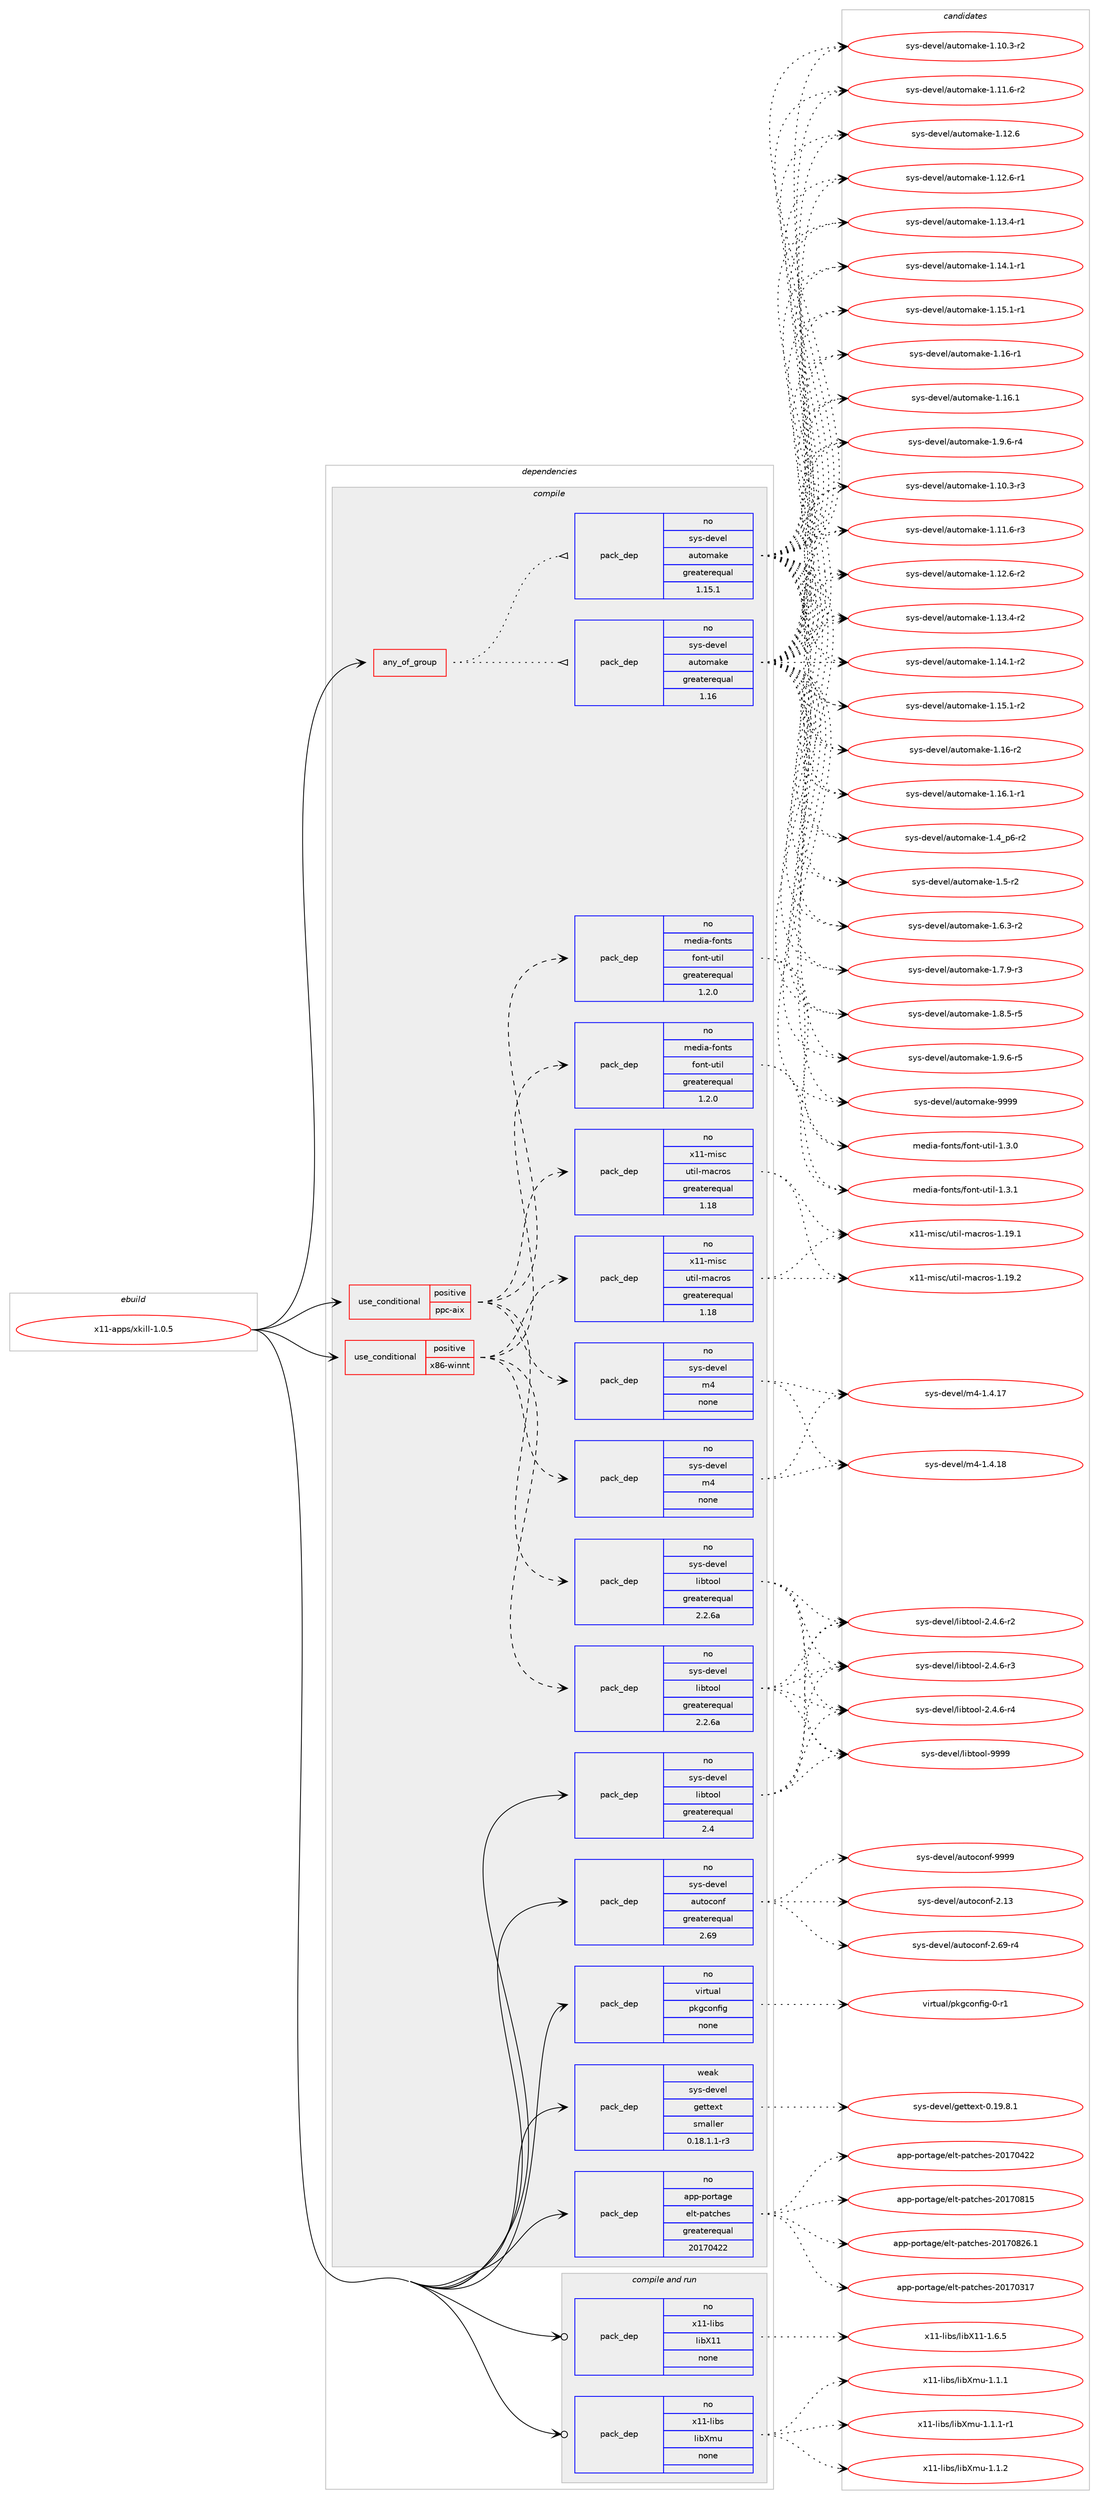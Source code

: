digraph prolog {

# *************
# Graph options
# *************

newrank=true;
concentrate=true;
compound=true;
graph [rankdir=LR,fontname=Helvetica,fontsize=10,ranksep=1.5];#, ranksep=2.5, nodesep=0.2];
edge  [arrowhead=vee];
node  [fontname=Helvetica,fontsize=10];

# **********
# The ebuild
# **********

subgraph cluster_leftcol {
color=gray;
rank=same;
label=<<i>ebuild</i>>;
id [label="x11-apps/xkill-1.0.5", color=red, width=4, href="../x11-apps/xkill-1.0.5.svg"];
}

# ****************
# The dependencies
# ****************

subgraph cluster_midcol {
color=gray;
label=<<i>dependencies</i>>;
subgraph cluster_compile {
fillcolor="#eeeeee";
style=filled;
label=<<i>compile</i>>;
subgraph any91 {
dependency7931 [label=<<TABLE BORDER="0" CELLBORDER="1" CELLSPACING="0" CELLPADDING="4"><TR><TD CELLPADDING="10">any_of_group</TD></TR></TABLE>>, shape=none, color=red];subgraph pack6899 {
dependency7932 [label=<<TABLE BORDER="0" CELLBORDER="1" CELLSPACING="0" CELLPADDING="4" WIDTH="220"><TR><TD ROWSPAN="6" CELLPADDING="30">pack_dep</TD></TR><TR><TD WIDTH="110">no</TD></TR><TR><TD>sys-devel</TD></TR><TR><TD>automake</TD></TR><TR><TD>greaterequal</TD></TR><TR><TD>1.16</TD></TR></TABLE>>, shape=none, color=blue];
}
dependency7931:e -> dependency7932:w [weight=20,style="dotted",arrowhead="oinv"];
subgraph pack6900 {
dependency7933 [label=<<TABLE BORDER="0" CELLBORDER="1" CELLSPACING="0" CELLPADDING="4" WIDTH="220"><TR><TD ROWSPAN="6" CELLPADDING="30">pack_dep</TD></TR><TR><TD WIDTH="110">no</TD></TR><TR><TD>sys-devel</TD></TR><TR><TD>automake</TD></TR><TR><TD>greaterequal</TD></TR><TR><TD>1.15.1</TD></TR></TABLE>>, shape=none, color=blue];
}
dependency7931:e -> dependency7933:w [weight=20,style="dotted",arrowhead="oinv"];
}
id:e -> dependency7931:w [weight=20,style="solid",arrowhead="vee"];
subgraph cond941 {
dependency7934 [label=<<TABLE BORDER="0" CELLBORDER="1" CELLSPACING="0" CELLPADDING="4"><TR><TD ROWSPAN="3" CELLPADDING="10">use_conditional</TD></TR><TR><TD>positive</TD></TR><TR><TD>ppc-aix</TD></TR></TABLE>>, shape=none, color=red];
subgraph pack6901 {
dependency7935 [label=<<TABLE BORDER="0" CELLBORDER="1" CELLSPACING="0" CELLPADDING="4" WIDTH="220"><TR><TD ROWSPAN="6" CELLPADDING="30">pack_dep</TD></TR><TR><TD WIDTH="110">no</TD></TR><TR><TD>sys-devel</TD></TR><TR><TD>libtool</TD></TR><TR><TD>greaterequal</TD></TR><TR><TD>2.2.6a</TD></TR></TABLE>>, shape=none, color=blue];
}
dependency7934:e -> dependency7935:w [weight=20,style="dashed",arrowhead="vee"];
subgraph pack6902 {
dependency7936 [label=<<TABLE BORDER="0" CELLBORDER="1" CELLSPACING="0" CELLPADDING="4" WIDTH="220"><TR><TD ROWSPAN="6" CELLPADDING="30">pack_dep</TD></TR><TR><TD WIDTH="110">no</TD></TR><TR><TD>sys-devel</TD></TR><TR><TD>m4</TD></TR><TR><TD>none</TD></TR><TR><TD></TD></TR></TABLE>>, shape=none, color=blue];
}
dependency7934:e -> dependency7936:w [weight=20,style="dashed",arrowhead="vee"];
subgraph pack6903 {
dependency7937 [label=<<TABLE BORDER="0" CELLBORDER="1" CELLSPACING="0" CELLPADDING="4" WIDTH="220"><TR><TD ROWSPAN="6" CELLPADDING="30">pack_dep</TD></TR><TR><TD WIDTH="110">no</TD></TR><TR><TD>x11-misc</TD></TR><TR><TD>util-macros</TD></TR><TR><TD>greaterequal</TD></TR><TR><TD>1.18</TD></TR></TABLE>>, shape=none, color=blue];
}
dependency7934:e -> dependency7937:w [weight=20,style="dashed",arrowhead="vee"];
subgraph pack6904 {
dependency7938 [label=<<TABLE BORDER="0" CELLBORDER="1" CELLSPACING="0" CELLPADDING="4" WIDTH="220"><TR><TD ROWSPAN="6" CELLPADDING="30">pack_dep</TD></TR><TR><TD WIDTH="110">no</TD></TR><TR><TD>media-fonts</TD></TR><TR><TD>font-util</TD></TR><TR><TD>greaterequal</TD></TR><TR><TD>1.2.0</TD></TR></TABLE>>, shape=none, color=blue];
}
dependency7934:e -> dependency7938:w [weight=20,style="dashed",arrowhead="vee"];
}
id:e -> dependency7934:w [weight=20,style="solid",arrowhead="vee"];
subgraph cond942 {
dependency7939 [label=<<TABLE BORDER="0" CELLBORDER="1" CELLSPACING="0" CELLPADDING="4"><TR><TD ROWSPAN="3" CELLPADDING="10">use_conditional</TD></TR><TR><TD>positive</TD></TR><TR><TD>x86-winnt</TD></TR></TABLE>>, shape=none, color=red];
subgraph pack6905 {
dependency7940 [label=<<TABLE BORDER="0" CELLBORDER="1" CELLSPACING="0" CELLPADDING="4" WIDTH="220"><TR><TD ROWSPAN="6" CELLPADDING="30">pack_dep</TD></TR><TR><TD WIDTH="110">no</TD></TR><TR><TD>sys-devel</TD></TR><TR><TD>libtool</TD></TR><TR><TD>greaterequal</TD></TR><TR><TD>2.2.6a</TD></TR></TABLE>>, shape=none, color=blue];
}
dependency7939:e -> dependency7940:w [weight=20,style="dashed",arrowhead="vee"];
subgraph pack6906 {
dependency7941 [label=<<TABLE BORDER="0" CELLBORDER="1" CELLSPACING="0" CELLPADDING="4" WIDTH="220"><TR><TD ROWSPAN="6" CELLPADDING="30">pack_dep</TD></TR><TR><TD WIDTH="110">no</TD></TR><TR><TD>sys-devel</TD></TR><TR><TD>m4</TD></TR><TR><TD>none</TD></TR><TR><TD></TD></TR></TABLE>>, shape=none, color=blue];
}
dependency7939:e -> dependency7941:w [weight=20,style="dashed",arrowhead="vee"];
subgraph pack6907 {
dependency7942 [label=<<TABLE BORDER="0" CELLBORDER="1" CELLSPACING="0" CELLPADDING="4" WIDTH="220"><TR><TD ROWSPAN="6" CELLPADDING="30">pack_dep</TD></TR><TR><TD WIDTH="110">no</TD></TR><TR><TD>x11-misc</TD></TR><TR><TD>util-macros</TD></TR><TR><TD>greaterequal</TD></TR><TR><TD>1.18</TD></TR></TABLE>>, shape=none, color=blue];
}
dependency7939:e -> dependency7942:w [weight=20,style="dashed",arrowhead="vee"];
subgraph pack6908 {
dependency7943 [label=<<TABLE BORDER="0" CELLBORDER="1" CELLSPACING="0" CELLPADDING="4" WIDTH="220"><TR><TD ROWSPAN="6" CELLPADDING="30">pack_dep</TD></TR><TR><TD WIDTH="110">no</TD></TR><TR><TD>media-fonts</TD></TR><TR><TD>font-util</TD></TR><TR><TD>greaterequal</TD></TR><TR><TD>1.2.0</TD></TR></TABLE>>, shape=none, color=blue];
}
dependency7939:e -> dependency7943:w [weight=20,style="dashed",arrowhead="vee"];
}
id:e -> dependency7939:w [weight=20,style="solid",arrowhead="vee"];
subgraph pack6909 {
dependency7944 [label=<<TABLE BORDER="0" CELLBORDER="1" CELLSPACING="0" CELLPADDING="4" WIDTH="220"><TR><TD ROWSPAN="6" CELLPADDING="30">pack_dep</TD></TR><TR><TD WIDTH="110">no</TD></TR><TR><TD>app-portage</TD></TR><TR><TD>elt-patches</TD></TR><TR><TD>greaterequal</TD></TR><TR><TD>20170422</TD></TR></TABLE>>, shape=none, color=blue];
}
id:e -> dependency7944:w [weight=20,style="solid",arrowhead="vee"];
subgraph pack6910 {
dependency7945 [label=<<TABLE BORDER="0" CELLBORDER="1" CELLSPACING="0" CELLPADDING="4" WIDTH="220"><TR><TD ROWSPAN="6" CELLPADDING="30">pack_dep</TD></TR><TR><TD WIDTH="110">no</TD></TR><TR><TD>sys-devel</TD></TR><TR><TD>autoconf</TD></TR><TR><TD>greaterequal</TD></TR><TR><TD>2.69</TD></TR></TABLE>>, shape=none, color=blue];
}
id:e -> dependency7945:w [weight=20,style="solid",arrowhead="vee"];
subgraph pack6911 {
dependency7946 [label=<<TABLE BORDER="0" CELLBORDER="1" CELLSPACING="0" CELLPADDING="4" WIDTH="220"><TR><TD ROWSPAN="6" CELLPADDING="30">pack_dep</TD></TR><TR><TD WIDTH="110">no</TD></TR><TR><TD>sys-devel</TD></TR><TR><TD>libtool</TD></TR><TR><TD>greaterequal</TD></TR><TR><TD>2.4</TD></TR></TABLE>>, shape=none, color=blue];
}
id:e -> dependency7946:w [weight=20,style="solid",arrowhead="vee"];
subgraph pack6912 {
dependency7947 [label=<<TABLE BORDER="0" CELLBORDER="1" CELLSPACING="0" CELLPADDING="4" WIDTH="220"><TR><TD ROWSPAN="6" CELLPADDING="30">pack_dep</TD></TR><TR><TD WIDTH="110">no</TD></TR><TR><TD>virtual</TD></TR><TR><TD>pkgconfig</TD></TR><TR><TD>none</TD></TR><TR><TD></TD></TR></TABLE>>, shape=none, color=blue];
}
id:e -> dependency7947:w [weight=20,style="solid",arrowhead="vee"];
subgraph pack6913 {
dependency7948 [label=<<TABLE BORDER="0" CELLBORDER="1" CELLSPACING="0" CELLPADDING="4" WIDTH="220"><TR><TD ROWSPAN="6" CELLPADDING="30">pack_dep</TD></TR><TR><TD WIDTH="110">weak</TD></TR><TR><TD>sys-devel</TD></TR><TR><TD>gettext</TD></TR><TR><TD>smaller</TD></TR><TR><TD>0.18.1.1-r3</TD></TR></TABLE>>, shape=none, color=blue];
}
id:e -> dependency7948:w [weight=20,style="solid",arrowhead="vee"];
}
subgraph cluster_compileandrun {
fillcolor="#eeeeee";
style=filled;
label=<<i>compile and run</i>>;
subgraph pack6914 {
dependency7949 [label=<<TABLE BORDER="0" CELLBORDER="1" CELLSPACING="0" CELLPADDING="4" WIDTH="220"><TR><TD ROWSPAN="6" CELLPADDING="30">pack_dep</TD></TR><TR><TD WIDTH="110">no</TD></TR><TR><TD>x11-libs</TD></TR><TR><TD>libX11</TD></TR><TR><TD>none</TD></TR><TR><TD></TD></TR></TABLE>>, shape=none, color=blue];
}
id:e -> dependency7949:w [weight=20,style="solid",arrowhead="odotvee"];
subgraph pack6915 {
dependency7950 [label=<<TABLE BORDER="0" CELLBORDER="1" CELLSPACING="0" CELLPADDING="4" WIDTH="220"><TR><TD ROWSPAN="6" CELLPADDING="30">pack_dep</TD></TR><TR><TD WIDTH="110">no</TD></TR><TR><TD>x11-libs</TD></TR><TR><TD>libXmu</TD></TR><TR><TD>none</TD></TR><TR><TD></TD></TR></TABLE>>, shape=none, color=blue];
}
id:e -> dependency7950:w [weight=20,style="solid",arrowhead="odotvee"];
}
subgraph cluster_run {
fillcolor="#eeeeee";
style=filled;
label=<<i>run</i>>;
}
}

# **************
# The candidates
# **************

subgraph cluster_choices {
rank=same;
color=gray;
label=<<i>candidates</i>>;

subgraph choice6899 {
color=black;
nodesep=1;
choice11512111545100101118101108479711711611110997107101454946494846514511450 [label="sys-devel/automake-1.10.3-r2", color=red, width=4,href="../sys-devel/automake-1.10.3-r2.svg"];
choice11512111545100101118101108479711711611110997107101454946494946544511450 [label="sys-devel/automake-1.11.6-r2", color=red, width=4,href="../sys-devel/automake-1.11.6-r2.svg"];
choice1151211154510010111810110847971171161111099710710145494649504654 [label="sys-devel/automake-1.12.6", color=red, width=4,href="../sys-devel/automake-1.12.6.svg"];
choice11512111545100101118101108479711711611110997107101454946495046544511449 [label="sys-devel/automake-1.12.6-r1", color=red, width=4,href="../sys-devel/automake-1.12.6-r1.svg"];
choice11512111545100101118101108479711711611110997107101454946495146524511449 [label="sys-devel/automake-1.13.4-r1", color=red, width=4,href="../sys-devel/automake-1.13.4-r1.svg"];
choice11512111545100101118101108479711711611110997107101454946495246494511449 [label="sys-devel/automake-1.14.1-r1", color=red, width=4,href="../sys-devel/automake-1.14.1-r1.svg"];
choice11512111545100101118101108479711711611110997107101454946495346494511449 [label="sys-devel/automake-1.15.1-r1", color=red, width=4,href="../sys-devel/automake-1.15.1-r1.svg"];
choice1151211154510010111810110847971171161111099710710145494649544511449 [label="sys-devel/automake-1.16-r1", color=red, width=4,href="../sys-devel/automake-1.16-r1.svg"];
choice1151211154510010111810110847971171161111099710710145494649544649 [label="sys-devel/automake-1.16.1", color=red, width=4,href="../sys-devel/automake-1.16.1.svg"];
choice115121115451001011181011084797117116111109971071014549465746544511452 [label="sys-devel/automake-1.9.6-r4", color=red, width=4,href="../sys-devel/automake-1.9.6-r4.svg"];
choice11512111545100101118101108479711711611110997107101454946494846514511451 [label="sys-devel/automake-1.10.3-r3", color=red, width=4,href="../sys-devel/automake-1.10.3-r3.svg"];
choice11512111545100101118101108479711711611110997107101454946494946544511451 [label="sys-devel/automake-1.11.6-r3", color=red, width=4,href="../sys-devel/automake-1.11.6-r3.svg"];
choice11512111545100101118101108479711711611110997107101454946495046544511450 [label="sys-devel/automake-1.12.6-r2", color=red, width=4,href="../sys-devel/automake-1.12.6-r2.svg"];
choice11512111545100101118101108479711711611110997107101454946495146524511450 [label="sys-devel/automake-1.13.4-r2", color=red, width=4,href="../sys-devel/automake-1.13.4-r2.svg"];
choice11512111545100101118101108479711711611110997107101454946495246494511450 [label="sys-devel/automake-1.14.1-r2", color=red, width=4,href="../sys-devel/automake-1.14.1-r2.svg"];
choice11512111545100101118101108479711711611110997107101454946495346494511450 [label="sys-devel/automake-1.15.1-r2", color=red, width=4,href="../sys-devel/automake-1.15.1-r2.svg"];
choice1151211154510010111810110847971171161111099710710145494649544511450 [label="sys-devel/automake-1.16-r2", color=red, width=4,href="../sys-devel/automake-1.16-r2.svg"];
choice11512111545100101118101108479711711611110997107101454946495446494511449 [label="sys-devel/automake-1.16.1-r1", color=red, width=4,href="../sys-devel/automake-1.16.1-r1.svg"];
choice115121115451001011181011084797117116111109971071014549465295112544511450 [label="sys-devel/automake-1.4_p6-r2", color=red, width=4,href="../sys-devel/automake-1.4_p6-r2.svg"];
choice11512111545100101118101108479711711611110997107101454946534511450 [label="sys-devel/automake-1.5-r2", color=red, width=4,href="../sys-devel/automake-1.5-r2.svg"];
choice115121115451001011181011084797117116111109971071014549465446514511450 [label="sys-devel/automake-1.6.3-r2", color=red, width=4,href="../sys-devel/automake-1.6.3-r2.svg"];
choice115121115451001011181011084797117116111109971071014549465546574511451 [label="sys-devel/automake-1.7.9-r3", color=red, width=4,href="../sys-devel/automake-1.7.9-r3.svg"];
choice115121115451001011181011084797117116111109971071014549465646534511453 [label="sys-devel/automake-1.8.5-r5", color=red, width=4,href="../sys-devel/automake-1.8.5-r5.svg"];
choice115121115451001011181011084797117116111109971071014549465746544511453 [label="sys-devel/automake-1.9.6-r5", color=red, width=4,href="../sys-devel/automake-1.9.6-r5.svg"];
choice115121115451001011181011084797117116111109971071014557575757 [label="sys-devel/automake-9999", color=red, width=4,href="../sys-devel/automake-9999.svg"];
dependency7932:e -> choice11512111545100101118101108479711711611110997107101454946494846514511450:w [style=dotted,weight="100"];
dependency7932:e -> choice11512111545100101118101108479711711611110997107101454946494946544511450:w [style=dotted,weight="100"];
dependency7932:e -> choice1151211154510010111810110847971171161111099710710145494649504654:w [style=dotted,weight="100"];
dependency7932:e -> choice11512111545100101118101108479711711611110997107101454946495046544511449:w [style=dotted,weight="100"];
dependency7932:e -> choice11512111545100101118101108479711711611110997107101454946495146524511449:w [style=dotted,weight="100"];
dependency7932:e -> choice11512111545100101118101108479711711611110997107101454946495246494511449:w [style=dotted,weight="100"];
dependency7932:e -> choice11512111545100101118101108479711711611110997107101454946495346494511449:w [style=dotted,weight="100"];
dependency7932:e -> choice1151211154510010111810110847971171161111099710710145494649544511449:w [style=dotted,weight="100"];
dependency7932:e -> choice1151211154510010111810110847971171161111099710710145494649544649:w [style=dotted,weight="100"];
dependency7932:e -> choice115121115451001011181011084797117116111109971071014549465746544511452:w [style=dotted,weight="100"];
dependency7932:e -> choice11512111545100101118101108479711711611110997107101454946494846514511451:w [style=dotted,weight="100"];
dependency7932:e -> choice11512111545100101118101108479711711611110997107101454946494946544511451:w [style=dotted,weight="100"];
dependency7932:e -> choice11512111545100101118101108479711711611110997107101454946495046544511450:w [style=dotted,weight="100"];
dependency7932:e -> choice11512111545100101118101108479711711611110997107101454946495146524511450:w [style=dotted,weight="100"];
dependency7932:e -> choice11512111545100101118101108479711711611110997107101454946495246494511450:w [style=dotted,weight="100"];
dependency7932:e -> choice11512111545100101118101108479711711611110997107101454946495346494511450:w [style=dotted,weight="100"];
dependency7932:e -> choice1151211154510010111810110847971171161111099710710145494649544511450:w [style=dotted,weight="100"];
dependency7932:e -> choice11512111545100101118101108479711711611110997107101454946495446494511449:w [style=dotted,weight="100"];
dependency7932:e -> choice115121115451001011181011084797117116111109971071014549465295112544511450:w [style=dotted,weight="100"];
dependency7932:e -> choice11512111545100101118101108479711711611110997107101454946534511450:w [style=dotted,weight="100"];
dependency7932:e -> choice115121115451001011181011084797117116111109971071014549465446514511450:w [style=dotted,weight="100"];
dependency7932:e -> choice115121115451001011181011084797117116111109971071014549465546574511451:w [style=dotted,weight="100"];
dependency7932:e -> choice115121115451001011181011084797117116111109971071014549465646534511453:w [style=dotted,weight="100"];
dependency7932:e -> choice115121115451001011181011084797117116111109971071014549465746544511453:w [style=dotted,weight="100"];
dependency7932:e -> choice115121115451001011181011084797117116111109971071014557575757:w [style=dotted,weight="100"];
}
subgraph choice6900 {
color=black;
nodesep=1;
choice11512111545100101118101108479711711611110997107101454946494846514511450 [label="sys-devel/automake-1.10.3-r2", color=red, width=4,href="../sys-devel/automake-1.10.3-r2.svg"];
choice11512111545100101118101108479711711611110997107101454946494946544511450 [label="sys-devel/automake-1.11.6-r2", color=red, width=4,href="../sys-devel/automake-1.11.6-r2.svg"];
choice1151211154510010111810110847971171161111099710710145494649504654 [label="sys-devel/automake-1.12.6", color=red, width=4,href="../sys-devel/automake-1.12.6.svg"];
choice11512111545100101118101108479711711611110997107101454946495046544511449 [label="sys-devel/automake-1.12.6-r1", color=red, width=4,href="../sys-devel/automake-1.12.6-r1.svg"];
choice11512111545100101118101108479711711611110997107101454946495146524511449 [label="sys-devel/automake-1.13.4-r1", color=red, width=4,href="../sys-devel/automake-1.13.4-r1.svg"];
choice11512111545100101118101108479711711611110997107101454946495246494511449 [label="sys-devel/automake-1.14.1-r1", color=red, width=4,href="../sys-devel/automake-1.14.1-r1.svg"];
choice11512111545100101118101108479711711611110997107101454946495346494511449 [label="sys-devel/automake-1.15.1-r1", color=red, width=4,href="../sys-devel/automake-1.15.1-r1.svg"];
choice1151211154510010111810110847971171161111099710710145494649544511449 [label="sys-devel/automake-1.16-r1", color=red, width=4,href="../sys-devel/automake-1.16-r1.svg"];
choice1151211154510010111810110847971171161111099710710145494649544649 [label="sys-devel/automake-1.16.1", color=red, width=4,href="../sys-devel/automake-1.16.1.svg"];
choice115121115451001011181011084797117116111109971071014549465746544511452 [label="sys-devel/automake-1.9.6-r4", color=red, width=4,href="../sys-devel/automake-1.9.6-r4.svg"];
choice11512111545100101118101108479711711611110997107101454946494846514511451 [label="sys-devel/automake-1.10.3-r3", color=red, width=4,href="../sys-devel/automake-1.10.3-r3.svg"];
choice11512111545100101118101108479711711611110997107101454946494946544511451 [label="sys-devel/automake-1.11.6-r3", color=red, width=4,href="../sys-devel/automake-1.11.6-r3.svg"];
choice11512111545100101118101108479711711611110997107101454946495046544511450 [label="sys-devel/automake-1.12.6-r2", color=red, width=4,href="../sys-devel/automake-1.12.6-r2.svg"];
choice11512111545100101118101108479711711611110997107101454946495146524511450 [label="sys-devel/automake-1.13.4-r2", color=red, width=4,href="../sys-devel/automake-1.13.4-r2.svg"];
choice11512111545100101118101108479711711611110997107101454946495246494511450 [label="sys-devel/automake-1.14.1-r2", color=red, width=4,href="../sys-devel/automake-1.14.1-r2.svg"];
choice11512111545100101118101108479711711611110997107101454946495346494511450 [label="sys-devel/automake-1.15.1-r2", color=red, width=4,href="../sys-devel/automake-1.15.1-r2.svg"];
choice1151211154510010111810110847971171161111099710710145494649544511450 [label="sys-devel/automake-1.16-r2", color=red, width=4,href="../sys-devel/automake-1.16-r2.svg"];
choice11512111545100101118101108479711711611110997107101454946495446494511449 [label="sys-devel/automake-1.16.1-r1", color=red, width=4,href="../sys-devel/automake-1.16.1-r1.svg"];
choice115121115451001011181011084797117116111109971071014549465295112544511450 [label="sys-devel/automake-1.4_p6-r2", color=red, width=4,href="../sys-devel/automake-1.4_p6-r2.svg"];
choice11512111545100101118101108479711711611110997107101454946534511450 [label="sys-devel/automake-1.5-r2", color=red, width=4,href="../sys-devel/automake-1.5-r2.svg"];
choice115121115451001011181011084797117116111109971071014549465446514511450 [label="sys-devel/automake-1.6.3-r2", color=red, width=4,href="../sys-devel/automake-1.6.3-r2.svg"];
choice115121115451001011181011084797117116111109971071014549465546574511451 [label="sys-devel/automake-1.7.9-r3", color=red, width=4,href="../sys-devel/automake-1.7.9-r3.svg"];
choice115121115451001011181011084797117116111109971071014549465646534511453 [label="sys-devel/automake-1.8.5-r5", color=red, width=4,href="../sys-devel/automake-1.8.5-r5.svg"];
choice115121115451001011181011084797117116111109971071014549465746544511453 [label="sys-devel/automake-1.9.6-r5", color=red, width=4,href="../sys-devel/automake-1.9.6-r5.svg"];
choice115121115451001011181011084797117116111109971071014557575757 [label="sys-devel/automake-9999", color=red, width=4,href="../sys-devel/automake-9999.svg"];
dependency7933:e -> choice11512111545100101118101108479711711611110997107101454946494846514511450:w [style=dotted,weight="100"];
dependency7933:e -> choice11512111545100101118101108479711711611110997107101454946494946544511450:w [style=dotted,weight="100"];
dependency7933:e -> choice1151211154510010111810110847971171161111099710710145494649504654:w [style=dotted,weight="100"];
dependency7933:e -> choice11512111545100101118101108479711711611110997107101454946495046544511449:w [style=dotted,weight="100"];
dependency7933:e -> choice11512111545100101118101108479711711611110997107101454946495146524511449:w [style=dotted,weight="100"];
dependency7933:e -> choice11512111545100101118101108479711711611110997107101454946495246494511449:w [style=dotted,weight="100"];
dependency7933:e -> choice11512111545100101118101108479711711611110997107101454946495346494511449:w [style=dotted,weight="100"];
dependency7933:e -> choice1151211154510010111810110847971171161111099710710145494649544511449:w [style=dotted,weight="100"];
dependency7933:e -> choice1151211154510010111810110847971171161111099710710145494649544649:w [style=dotted,weight="100"];
dependency7933:e -> choice115121115451001011181011084797117116111109971071014549465746544511452:w [style=dotted,weight="100"];
dependency7933:e -> choice11512111545100101118101108479711711611110997107101454946494846514511451:w [style=dotted,weight="100"];
dependency7933:e -> choice11512111545100101118101108479711711611110997107101454946494946544511451:w [style=dotted,weight="100"];
dependency7933:e -> choice11512111545100101118101108479711711611110997107101454946495046544511450:w [style=dotted,weight="100"];
dependency7933:e -> choice11512111545100101118101108479711711611110997107101454946495146524511450:w [style=dotted,weight="100"];
dependency7933:e -> choice11512111545100101118101108479711711611110997107101454946495246494511450:w [style=dotted,weight="100"];
dependency7933:e -> choice11512111545100101118101108479711711611110997107101454946495346494511450:w [style=dotted,weight="100"];
dependency7933:e -> choice1151211154510010111810110847971171161111099710710145494649544511450:w [style=dotted,weight="100"];
dependency7933:e -> choice11512111545100101118101108479711711611110997107101454946495446494511449:w [style=dotted,weight="100"];
dependency7933:e -> choice115121115451001011181011084797117116111109971071014549465295112544511450:w [style=dotted,weight="100"];
dependency7933:e -> choice11512111545100101118101108479711711611110997107101454946534511450:w [style=dotted,weight="100"];
dependency7933:e -> choice115121115451001011181011084797117116111109971071014549465446514511450:w [style=dotted,weight="100"];
dependency7933:e -> choice115121115451001011181011084797117116111109971071014549465546574511451:w [style=dotted,weight="100"];
dependency7933:e -> choice115121115451001011181011084797117116111109971071014549465646534511453:w [style=dotted,weight="100"];
dependency7933:e -> choice115121115451001011181011084797117116111109971071014549465746544511453:w [style=dotted,weight="100"];
dependency7933:e -> choice115121115451001011181011084797117116111109971071014557575757:w [style=dotted,weight="100"];
}
subgraph choice6901 {
color=black;
nodesep=1;
choice1151211154510010111810110847108105981161111111084550465246544511450 [label="sys-devel/libtool-2.4.6-r2", color=red, width=4,href="../sys-devel/libtool-2.4.6-r2.svg"];
choice1151211154510010111810110847108105981161111111084550465246544511451 [label="sys-devel/libtool-2.4.6-r3", color=red, width=4,href="../sys-devel/libtool-2.4.6-r3.svg"];
choice1151211154510010111810110847108105981161111111084550465246544511452 [label="sys-devel/libtool-2.4.6-r4", color=red, width=4,href="../sys-devel/libtool-2.4.6-r4.svg"];
choice1151211154510010111810110847108105981161111111084557575757 [label="sys-devel/libtool-9999", color=red, width=4,href="../sys-devel/libtool-9999.svg"];
dependency7935:e -> choice1151211154510010111810110847108105981161111111084550465246544511450:w [style=dotted,weight="100"];
dependency7935:e -> choice1151211154510010111810110847108105981161111111084550465246544511451:w [style=dotted,weight="100"];
dependency7935:e -> choice1151211154510010111810110847108105981161111111084550465246544511452:w [style=dotted,weight="100"];
dependency7935:e -> choice1151211154510010111810110847108105981161111111084557575757:w [style=dotted,weight="100"];
}
subgraph choice6902 {
color=black;
nodesep=1;
choice11512111545100101118101108471095245494652464955 [label="sys-devel/m4-1.4.17", color=red, width=4,href="../sys-devel/m4-1.4.17.svg"];
choice11512111545100101118101108471095245494652464956 [label="sys-devel/m4-1.4.18", color=red, width=4,href="../sys-devel/m4-1.4.18.svg"];
dependency7936:e -> choice11512111545100101118101108471095245494652464955:w [style=dotted,weight="100"];
dependency7936:e -> choice11512111545100101118101108471095245494652464956:w [style=dotted,weight="100"];
}
subgraph choice6903 {
color=black;
nodesep=1;
choice120494945109105115994711711610510845109979911411111545494649574649 [label="x11-misc/util-macros-1.19.1", color=red, width=4,href="../x11-misc/util-macros-1.19.1.svg"];
choice120494945109105115994711711610510845109979911411111545494649574650 [label="x11-misc/util-macros-1.19.2", color=red, width=4,href="../x11-misc/util-macros-1.19.2.svg"];
dependency7937:e -> choice120494945109105115994711711610510845109979911411111545494649574649:w [style=dotted,weight="100"];
dependency7937:e -> choice120494945109105115994711711610510845109979911411111545494649574650:w [style=dotted,weight="100"];
}
subgraph choice6904 {
color=black;
nodesep=1;
choice10910110010597451021111101161154710211111011645117116105108454946514648 [label="media-fonts/font-util-1.3.0", color=red, width=4,href="../media-fonts/font-util-1.3.0.svg"];
choice10910110010597451021111101161154710211111011645117116105108454946514649 [label="media-fonts/font-util-1.3.1", color=red, width=4,href="../media-fonts/font-util-1.3.1.svg"];
dependency7938:e -> choice10910110010597451021111101161154710211111011645117116105108454946514648:w [style=dotted,weight="100"];
dependency7938:e -> choice10910110010597451021111101161154710211111011645117116105108454946514649:w [style=dotted,weight="100"];
}
subgraph choice6905 {
color=black;
nodesep=1;
choice1151211154510010111810110847108105981161111111084550465246544511450 [label="sys-devel/libtool-2.4.6-r2", color=red, width=4,href="../sys-devel/libtool-2.4.6-r2.svg"];
choice1151211154510010111810110847108105981161111111084550465246544511451 [label="sys-devel/libtool-2.4.6-r3", color=red, width=4,href="../sys-devel/libtool-2.4.6-r3.svg"];
choice1151211154510010111810110847108105981161111111084550465246544511452 [label="sys-devel/libtool-2.4.6-r4", color=red, width=4,href="../sys-devel/libtool-2.4.6-r4.svg"];
choice1151211154510010111810110847108105981161111111084557575757 [label="sys-devel/libtool-9999", color=red, width=4,href="../sys-devel/libtool-9999.svg"];
dependency7940:e -> choice1151211154510010111810110847108105981161111111084550465246544511450:w [style=dotted,weight="100"];
dependency7940:e -> choice1151211154510010111810110847108105981161111111084550465246544511451:w [style=dotted,weight="100"];
dependency7940:e -> choice1151211154510010111810110847108105981161111111084550465246544511452:w [style=dotted,weight="100"];
dependency7940:e -> choice1151211154510010111810110847108105981161111111084557575757:w [style=dotted,weight="100"];
}
subgraph choice6906 {
color=black;
nodesep=1;
choice11512111545100101118101108471095245494652464955 [label="sys-devel/m4-1.4.17", color=red, width=4,href="../sys-devel/m4-1.4.17.svg"];
choice11512111545100101118101108471095245494652464956 [label="sys-devel/m4-1.4.18", color=red, width=4,href="../sys-devel/m4-1.4.18.svg"];
dependency7941:e -> choice11512111545100101118101108471095245494652464955:w [style=dotted,weight="100"];
dependency7941:e -> choice11512111545100101118101108471095245494652464956:w [style=dotted,weight="100"];
}
subgraph choice6907 {
color=black;
nodesep=1;
choice120494945109105115994711711610510845109979911411111545494649574649 [label="x11-misc/util-macros-1.19.1", color=red, width=4,href="../x11-misc/util-macros-1.19.1.svg"];
choice120494945109105115994711711610510845109979911411111545494649574650 [label="x11-misc/util-macros-1.19.2", color=red, width=4,href="../x11-misc/util-macros-1.19.2.svg"];
dependency7942:e -> choice120494945109105115994711711610510845109979911411111545494649574649:w [style=dotted,weight="100"];
dependency7942:e -> choice120494945109105115994711711610510845109979911411111545494649574650:w [style=dotted,weight="100"];
}
subgraph choice6908 {
color=black;
nodesep=1;
choice10910110010597451021111101161154710211111011645117116105108454946514648 [label="media-fonts/font-util-1.3.0", color=red, width=4,href="../media-fonts/font-util-1.3.0.svg"];
choice10910110010597451021111101161154710211111011645117116105108454946514649 [label="media-fonts/font-util-1.3.1", color=red, width=4,href="../media-fonts/font-util-1.3.1.svg"];
dependency7943:e -> choice10910110010597451021111101161154710211111011645117116105108454946514648:w [style=dotted,weight="100"];
dependency7943:e -> choice10910110010597451021111101161154710211111011645117116105108454946514649:w [style=dotted,weight="100"];
}
subgraph choice6909 {
color=black;
nodesep=1;
choice97112112451121111141169710310147101108116451129711699104101115455048495548514955 [label="app-portage/elt-patches-20170317", color=red, width=4,href="../app-portage/elt-patches-20170317.svg"];
choice97112112451121111141169710310147101108116451129711699104101115455048495548525050 [label="app-portage/elt-patches-20170422", color=red, width=4,href="../app-portage/elt-patches-20170422.svg"];
choice97112112451121111141169710310147101108116451129711699104101115455048495548564953 [label="app-portage/elt-patches-20170815", color=red, width=4,href="../app-portage/elt-patches-20170815.svg"];
choice971121124511211111411697103101471011081164511297116991041011154550484955485650544649 [label="app-portage/elt-patches-20170826.1", color=red, width=4,href="../app-portage/elt-patches-20170826.1.svg"];
dependency7944:e -> choice97112112451121111141169710310147101108116451129711699104101115455048495548514955:w [style=dotted,weight="100"];
dependency7944:e -> choice97112112451121111141169710310147101108116451129711699104101115455048495548525050:w [style=dotted,weight="100"];
dependency7944:e -> choice97112112451121111141169710310147101108116451129711699104101115455048495548564953:w [style=dotted,weight="100"];
dependency7944:e -> choice971121124511211111411697103101471011081164511297116991041011154550484955485650544649:w [style=dotted,weight="100"];
}
subgraph choice6910 {
color=black;
nodesep=1;
choice115121115451001011181011084797117116111991111101024550464951 [label="sys-devel/autoconf-2.13", color=red, width=4,href="../sys-devel/autoconf-2.13.svg"];
choice1151211154510010111810110847971171161119911111010245504654574511452 [label="sys-devel/autoconf-2.69-r4", color=red, width=4,href="../sys-devel/autoconf-2.69-r4.svg"];
choice115121115451001011181011084797117116111991111101024557575757 [label="sys-devel/autoconf-9999", color=red, width=4,href="../sys-devel/autoconf-9999.svg"];
dependency7945:e -> choice115121115451001011181011084797117116111991111101024550464951:w [style=dotted,weight="100"];
dependency7945:e -> choice1151211154510010111810110847971171161119911111010245504654574511452:w [style=dotted,weight="100"];
dependency7945:e -> choice115121115451001011181011084797117116111991111101024557575757:w [style=dotted,weight="100"];
}
subgraph choice6911 {
color=black;
nodesep=1;
choice1151211154510010111810110847108105981161111111084550465246544511450 [label="sys-devel/libtool-2.4.6-r2", color=red, width=4,href="../sys-devel/libtool-2.4.6-r2.svg"];
choice1151211154510010111810110847108105981161111111084550465246544511451 [label="sys-devel/libtool-2.4.6-r3", color=red, width=4,href="../sys-devel/libtool-2.4.6-r3.svg"];
choice1151211154510010111810110847108105981161111111084550465246544511452 [label="sys-devel/libtool-2.4.6-r4", color=red, width=4,href="../sys-devel/libtool-2.4.6-r4.svg"];
choice1151211154510010111810110847108105981161111111084557575757 [label="sys-devel/libtool-9999", color=red, width=4,href="../sys-devel/libtool-9999.svg"];
dependency7946:e -> choice1151211154510010111810110847108105981161111111084550465246544511450:w [style=dotted,weight="100"];
dependency7946:e -> choice1151211154510010111810110847108105981161111111084550465246544511451:w [style=dotted,weight="100"];
dependency7946:e -> choice1151211154510010111810110847108105981161111111084550465246544511452:w [style=dotted,weight="100"];
dependency7946:e -> choice1151211154510010111810110847108105981161111111084557575757:w [style=dotted,weight="100"];
}
subgraph choice6912 {
color=black;
nodesep=1;
choice11810511411611797108471121071039911111010210510345484511449 [label="virtual/pkgconfig-0-r1", color=red, width=4,href="../virtual/pkgconfig-0-r1.svg"];
dependency7947:e -> choice11810511411611797108471121071039911111010210510345484511449:w [style=dotted,weight="100"];
}
subgraph choice6913 {
color=black;
nodesep=1;
choice1151211154510010111810110847103101116116101120116454846495746564649 [label="sys-devel/gettext-0.19.8.1", color=red, width=4,href="../sys-devel/gettext-0.19.8.1.svg"];
dependency7948:e -> choice1151211154510010111810110847103101116116101120116454846495746564649:w [style=dotted,weight="100"];
}
subgraph choice6914 {
color=black;
nodesep=1;
choice120494945108105981154710810598884949454946544653 [label="x11-libs/libX11-1.6.5", color=red, width=4,href="../x11-libs/libX11-1.6.5.svg"];
dependency7949:e -> choice120494945108105981154710810598884949454946544653:w [style=dotted,weight="100"];
}
subgraph choice6915 {
color=black;
nodesep=1;
choice12049494510810598115471081059888109117454946494649 [label="x11-libs/libXmu-1.1.1", color=red, width=4,href="../x11-libs/libXmu-1.1.1.svg"];
choice120494945108105981154710810598881091174549464946494511449 [label="x11-libs/libXmu-1.1.1-r1", color=red, width=4,href="../x11-libs/libXmu-1.1.1-r1.svg"];
choice12049494510810598115471081059888109117454946494650 [label="x11-libs/libXmu-1.1.2", color=red, width=4,href="../x11-libs/libXmu-1.1.2.svg"];
dependency7950:e -> choice12049494510810598115471081059888109117454946494649:w [style=dotted,weight="100"];
dependency7950:e -> choice120494945108105981154710810598881091174549464946494511449:w [style=dotted,weight="100"];
dependency7950:e -> choice12049494510810598115471081059888109117454946494650:w [style=dotted,weight="100"];
}
}

}
